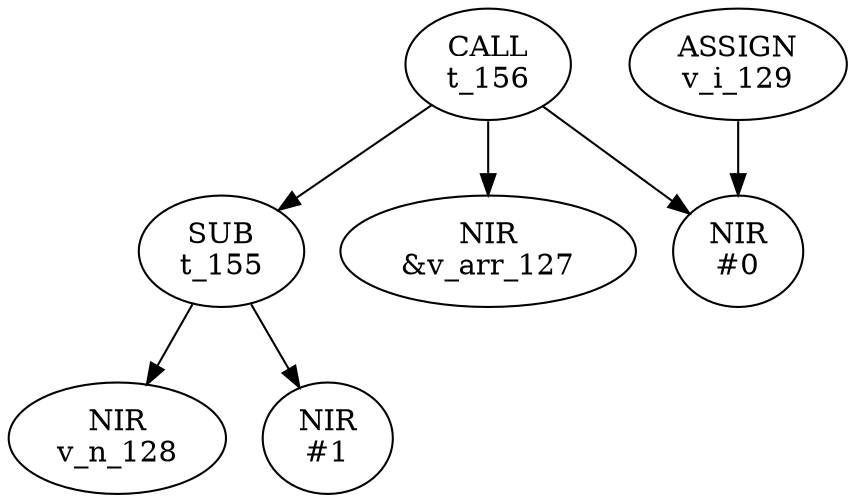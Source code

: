 digraph {NODE_f3cda490 [label="NIR
v_n_128
"]
NODE_f3cda4e0 [label="NIR
#1
"]
NODE_f3cda440 [label="SUB
t_155
"]
NODE_f3cda440 -> NODE_f3cda490;
NODE_f3cda440 -> NODE_f3cda4e0;
NODE_f3cdc480 [label="NIR
#0
"]
NODE_f3cdc500 [label="NIR
&v_arr_127
"]
NODE_f3cdc3d0 [label="CALL
t_156
"]
NODE_f3cdc3d0 -> NODE_f3cda440;
NODE_f3cdc3d0 -> NODE_f3cdc480;
NODE_f3cdc3d0 -> NODE_f3cdc500;
NODE_f3cdc5d0 [label="ASSIGN
v_i_129
"]
NODE_f3cdc5d0 -> NODE_f3cdc480;
}